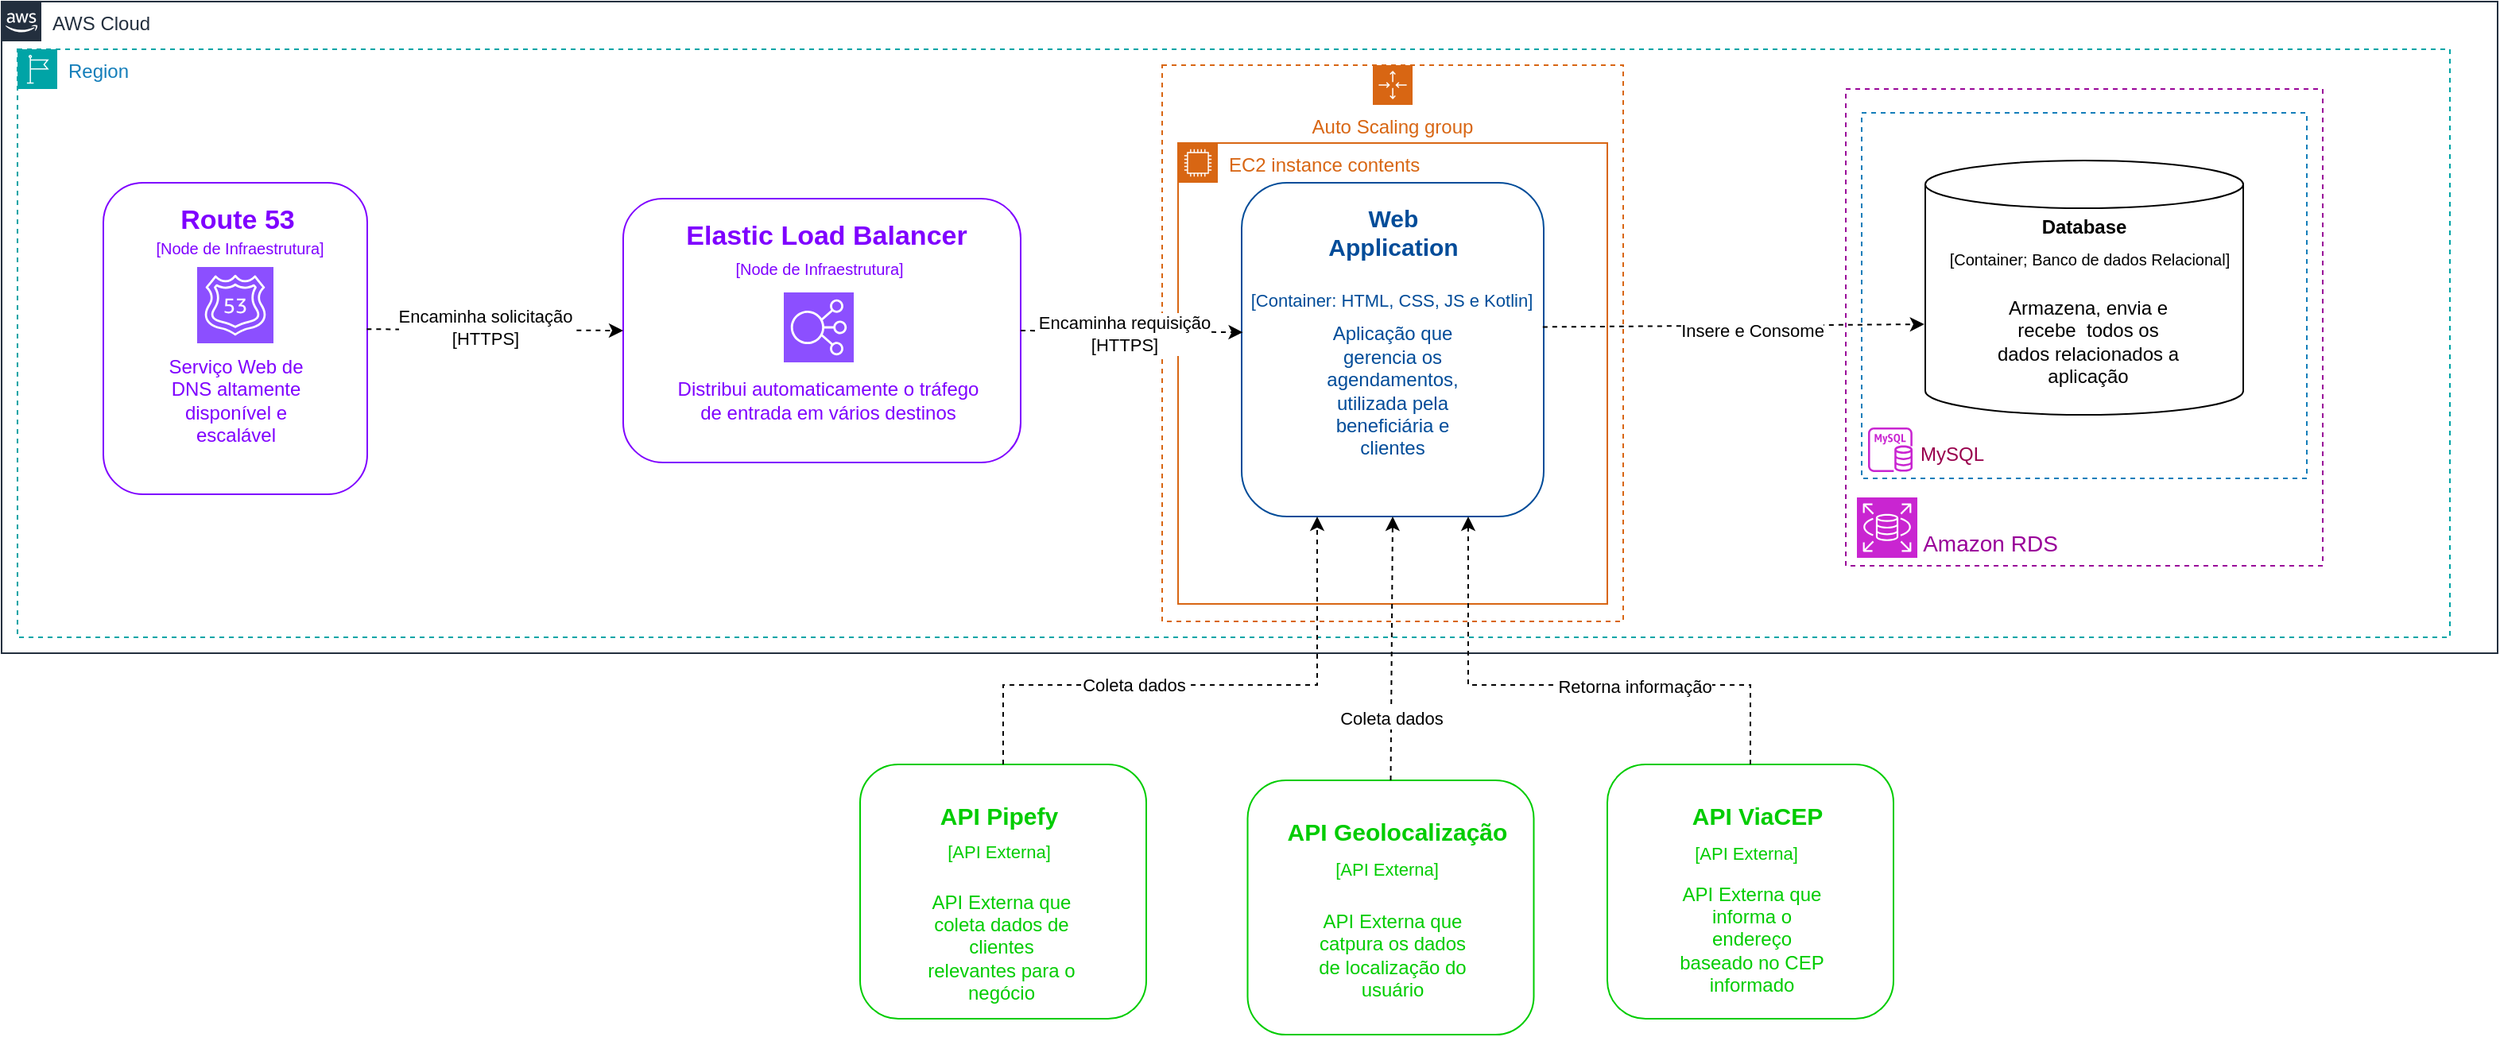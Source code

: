 <mxfile version="24.7.17">
  <diagram name="Página-1" id="N5SFHMYoh_kZs-lKCsNY">
    <mxGraphModel dx="1050" dy="629" grid="1" gridSize="10" guides="1" tooltips="1" connect="1" arrows="1" fold="1" page="1" pageScale="1" pageWidth="827" pageHeight="1169" math="0" shadow="0">
      <root>
        <mxCell id="0" />
        <mxCell id="1" parent="0" />
        <mxCell id="19qbWImqszUy8g7NEPFR-1" value="AWS Cloud" style="points=[[0,0],[0.25,0],[0.5,0],[0.75,0],[1,0],[1,0.25],[1,0.5],[1,0.75],[1,1],[0.75,1],[0.5,1],[0.25,1],[0,1],[0,0.75],[0,0.5],[0,0.25]];outlineConnect=0;gradientColor=none;html=1;whiteSpace=wrap;fontSize=12;fontStyle=0;container=1;pointerEvents=0;collapsible=0;recursiveResize=0;shape=mxgraph.aws4.group;grIcon=mxgraph.aws4.group_aws_cloud_alt;strokeColor=#232F3E;fillColor=none;verticalAlign=top;align=left;spacingLeft=30;fontColor=#232F3E;dashed=0;" parent="1" vertex="1">
          <mxGeometry x="50" y="120" width="1570" height="410" as="geometry" />
        </mxCell>
        <mxCell id="19qbWImqszUy8g7NEPFR-3" value="Region" style="points=[[0,0],[0.25,0],[0.5,0],[0.75,0],[1,0],[1,0.25],[1,0.5],[1,0.75],[1,1],[0.75,1],[0.5,1],[0.25,1],[0,1],[0,0.75],[0,0.5],[0,0.25]];outlineConnect=0;gradientColor=none;html=1;whiteSpace=wrap;fontSize=12;fontStyle=0;container=1;pointerEvents=0;collapsible=0;recursiveResize=0;shape=mxgraph.aws4.group;grIcon=mxgraph.aws4.group_region;strokeColor=#00A4A6;fillColor=none;verticalAlign=top;align=left;spacingLeft=30;fontColor=#147EBA;dashed=1;" parent="1" vertex="1">
          <mxGeometry x="60" y="150" width="1530" height="370" as="geometry" />
        </mxCell>
        <mxCell id="19qbWImqszUy8g7NEPFR-4" value="" style="rounded=1;whiteSpace=wrap;html=1;fillColor=none;strokeColor=#7F00FF;" parent="19qbWImqszUy8g7NEPFR-3" vertex="1">
          <mxGeometry x="54" y="84" width="166" height="196" as="geometry" />
        </mxCell>
        <mxCell id="19qbWImqszUy8g7NEPFR-5" value="&lt;b style=&quot;font-size: 17px;&quot;&gt;&lt;font color=&quot;#7f00ff&quot;&gt;Route 53&lt;/font&gt;&lt;/b&gt;" style="text;html=1;align=center;verticalAlign=middle;whiteSpace=wrap;rounded=0;strokeWidth=4;fontSize=17;" parent="19qbWImqszUy8g7NEPFR-3" vertex="1">
          <mxGeometry x="97" y="93" width="83" height="30" as="geometry" />
        </mxCell>
        <mxCell id="19qbWImqszUy8g7NEPFR-8" value="&lt;font color=&quot;#7f00ff&quot;&gt;Serviço Web de DNS altamente disponível e escalável&lt;/font&gt;" style="text;html=1;align=center;verticalAlign=middle;whiteSpace=wrap;rounded=0;" parent="19qbWImqszUy8g7NEPFR-3" vertex="1">
          <mxGeometry x="80.5" y="206" width="113" height="30" as="geometry" />
        </mxCell>
        <mxCell id="19qbWImqszUy8g7NEPFR-9" value="" style="sketch=0;points=[[0,0,0],[0.25,0,0],[0.5,0,0],[0.75,0,0],[1,0,0],[0,1,0],[0.25,1,0],[0.5,1,0],[0.75,1,0],[1,1,0],[0,0.25,0],[0,0.5,0],[0,0.75,0],[1,0.25,0],[1,0.5,0],[1,0.75,0]];outlineConnect=0;fontColor=#232F3E;fillColor=#8C4FFF;strokeColor=#ffffff;dashed=0;verticalLabelPosition=bottom;verticalAlign=top;align=center;html=1;fontSize=12;fontStyle=0;aspect=fixed;shape=mxgraph.aws4.resourceIcon;resIcon=mxgraph.aws4.route_53;" parent="19qbWImqszUy8g7NEPFR-3" vertex="1">
          <mxGeometry x="113" y="137" width="48" height="48" as="geometry" />
        </mxCell>
        <mxCell id="19qbWImqszUy8g7NEPFR-10" value="" style="rounded=1;whiteSpace=wrap;html=1;fillColor=none;strokeColor=#7F00FF;" parent="19qbWImqszUy8g7NEPFR-3" vertex="1">
          <mxGeometry x="381" y="94" width="250" height="166" as="geometry" />
        </mxCell>
        <mxCell id="19qbWImqszUy8g7NEPFR-11" value="&lt;b style=&quot;font-size: 17px;&quot;&gt;&lt;font color=&quot;#7f00ff&quot;&gt;Elastic Load Balancer&lt;/font&gt;&lt;/b&gt;" style="text;html=1;align=center;verticalAlign=middle;whiteSpace=wrap;rounded=0;strokeWidth=4;fontSize=17;" parent="19qbWImqszUy8g7NEPFR-3" vertex="1">
          <mxGeometry x="412" y="103" width="194" height="30" as="geometry" />
        </mxCell>
        <mxCell id="19qbWImqszUy8g7NEPFR-12" value="&lt;font color=&quot;#7f00ff&quot;&gt;Distribui automaticamente o tráfego de entrada em vários destinos&lt;/font&gt;" style="text;html=1;align=center;verticalAlign=middle;whiteSpace=wrap;rounded=0;" parent="19qbWImqszUy8g7NEPFR-3" vertex="1">
          <mxGeometry x="406.5" y="206" width="205.5" height="30" as="geometry" />
        </mxCell>
        <mxCell id="19qbWImqszUy8g7NEPFR-15" value="" style="sketch=0;points=[[0,0,0],[0.25,0,0],[0.5,0,0],[0.75,0,0],[1,0,0],[0,1,0],[0.25,1,0],[0.5,1,0],[0.75,1,0],[1,1,0],[0,0.25,0],[0,0.5,0],[0,0.75,0],[1,0.25,0],[1,0.5,0],[1,0.75,0]];outlineConnect=0;fontColor=#232F3E;fillColor=#8C4FFF;strokeColor=#ffffff;dashed=0;verticalLabelPosition=bottom;verticalAlign=top;align=center;html=1;fontSize=12;fontStyle=0;aspect=fixed;shape=mxgraph.aws4.resourceIcon;resIcon=mxgraph.aws4.elastic_load_balancing;" parent="19qbWImqszUy8g7NEPFR-3" vertex="1">
          <mxGeometry x="482" y="153" width="44" height="44" as="geometry" />
        </mxCell>
        <mxCell id="19qbWImqszUy8g7NEPFR-16" value="Auto Scaling group" style="points=[[0,0],[0.25,0],[0.5,0],[0.75,0],[1,0],[1,0.25],[1,0.5],[1,0.75],[1,1],[0.75,1],[0.5,1],[0.25,1],[0,1],[0,0.75],[0,0.5],[0,0.25]];outlineConnect=0;gradientColor=none;html=1;whiteSpace=wrap;fontSize=12;fontStyle=0;container=1;pointerEvents=0;collapsible=0;recursiveResize=0;shape=mxgraph.aws4.groupCenter;grIcon=mxgraph.aws4.group_auto_scaling_group;grStroke=1;strokeColor=#D86613;fillColor=none;verticalAlign=top;align=center;fontColor=#D86613;dashed=1;spacingTop=25;" parent="19qbWImqszUy8g7NEPFR-3" vertex="1">
          <mxGeometry x="720" y="10" width="290" height="350" as="geometry" />
        </mxCell>
        <mxCell id="19qbWImqszUy8g7NEPFR-17" value="" style="rounded=1;whiteSpace=wrap;html=1;fillColor=none;strokeColor=#004C99;" parent="19qbWImqszUy8g7NEPFR-16" vertex="1">
          <mxGeometry x="50" y="74" width="190" height="210" as="geometry" />
        </mxCell>
        <mxCell id="19qbWImqszUy8g7NEPFR-18" value="&lt;b&gt;&lt;font color=&quot;#004c99&quot; style=&quot;font-size: 15px;&quot;&gt;Web Application&lt;/font&gt;&lt;/b&gt;" style="text;html=1;align=center;verticalAlign=middle;whiteSpace=wrap;rounded=0;strokeColor=none;" parent="19qbWImqszUy8g7NEPFR-16" vertex="1">
          <mxGeometry x="97.5" y="83" width="95" height="43" as="geometry" />
        </mxCell>
        <mxCell id="19qbWImqszUy8g7NEPFR-22" value="&lt;font color=&quot;#004c99&quot;&gt;Aplicação que gerencia os agendamentos, utilizada pela beneficiária e clientes&lt;/font&gt;" style="text;html=1;align=center;verticalAlign=middle;whiteSpace=wrap;rounded=0;strokeColor=none;" parent="19qbWImqszUy8g7NEPFR-16" vertex="1">
          <mxGeometry x="115" y="190" width="60" height="30" as="geometry" />
        </mxCell>
        <mxCell id="-V8jRwL0E2ge0PpJ-j55-7" value="EC2 instance contents" style="points=[[0,0],[0.25,0],[0.5,0],[0.75,0],[1,0],[1,0.25],[1,0.5],[1,0.75],[1,1],[0.75,1],[0.5,1],[0.25,1],[0,1],[0,0.75],[0,0.5],[0,0.25]];outlineConnect=0;gradientColor=none;html=1;whiteSpace=wrap;fontSize=12;fontStyle=0;container=1;pointerEvents=0;collapsible=0;recursiveResize=0;shape=mxgraph.aws4.group;grIcon=mxgraph.aws4.group_ec2_instance_contents;strokeColor=#D86613;fillColor=none;verticalAlign=top;align=left;spacingLeft=30;fontColor=#D86613;dashed=0;" vertex="1" parent="19qbWImqszUy8g7NEPFR-16">
          <mxGeometry x="10" y="49" width="270" height="290" as="geometry" />
        </mxCell>
        <mxCell id="19qbWImqszUy8g7NEPFR-19" value="&lt;font color=&quot;#7f00ff&quot; style=&quot;font-size: 10px;&quot;&gt;[Node de Infraestrutura]&lt;/font&gt;" style="text;html=1;align=center;verticalAlign=middle;whiteSpace=wrap;rounded=0;" parent="19qbWImqszUy8g7NEPFR-3" vertex="1">
          <mxGeometry x="48.5" y="110" width="181.5" height="30" as="geometry" />
        </mxCell>
        <mxCell id="19qbWImqszUy8g7NEPFR-20" value="&lt;font color=&quot;#7f00ff&quot; style=&quot;font-size: 10px;&quot;&gt;[Node de Infraestrutura]&lt;/font&gt;" style="text;html=1;align=center;verticalAlign=middle;whiteSpace=wrap;rounded=0;" parent="19qbWImqszUy8g7NEPFR-3" vertex="1">
          <mxGeometry x="411.75" y="123" width="184.5" height="30" as="geometry" />
        </mxCell>
        <mxCell id="19qbWImqszUy8g7NEPFR-21" value="&lt;font color=&quot;#004c99&quot; style=&quot;font-size: 11px;&quot;&gt;[Container: HTML, CSS, JS e Kotlin]&lt;/font&gt;" style="text;html=1;align=center;verticalAlign=middle;whiteSpace=wrap;rounded=0;strokeColor=none;" parent="19qbWImqszUy8g7NEPFR-3" vertex="1">
          <mxGeometry x="771.75" y="143" width="184.5" height="30" as="geometry" />
        </mxCell>
        <mxCell id="19qbWImqszUy8g7NEPFR-24" value="" style="fillColor=none;strokeColor=#990099;dashed=1;verticalAlign=top;fontStyle=0;fontColor=#147EBA;whiteSpace=wrap;html=1;" parent="19qbWImqszUy8g7NEPFR-3" vertex="1">
          <mxGeometry x="1150" y="25" width="300" height="300" as="geometry" />
        </mxCell>
        <mxCell id="19qbWImqszUy8g7NEPFR-25" value="" style="sketch=0;points=[[0,0,0],[0.25,0,0],[0.5,0,0],[0.75,0,0],[1,0,0],[0,1,0],[0.25,1,0],[0.5,1,0],[0.75,1,0],[1,1,0],[0,0.25,0],[0,0.5,0],[0,0.75,0],[1,0.25,0],[1,0.5,0],[1,0.75,0]];outlineConnect=0;fontColor=#232F3E;fillColor=#C925D1;strokeColor=#ffffff;dashed=0;verticalLabelPosition=bottom;verticalAlign=top;align=center;html=1;fontSize=12;fontStyle=0;aspect=fixed;shape=mxgraph.aws4.resourceIcon;resIcon=mxgraph.aws4.rds;" parent="19qbWImqszUy8g7NEPFR-3" vertex="1">
          <mxGeometry x="1157" y="282" width="38" height="38" as="geometry" />
        </mxCell>
        <mxCell id="19qbWImqszUy8g7NEPFR-26" value="&lt;font color=&quot;#990099&quot; style=&quot;font-size: 14px;&quot;&gt;Amazon RDS&lt;/font&gt;" style="text;html=1;align=center;verticalAlign=middle;whiteSpace=wrap;rounded=0;" parent="19qbWImqszUy8g7NEPFR-3" vertex="1">
          <mxGeometry x="1196" y="296" width="90" height="30" as="geometry" />
        </mxCell>
        <mxCell id="19qbWImqszUy8g7NEPFR-29" value="" style="fillColor=none;strokeColor=#147EBA;dashed=1;verticalAlign=top;fontStyle=0;fontColor=#147EBA;whiteSpace=wrap;html=1;" parent="19qbWImqszUy8g7NEPFR-3" vertex="1">
          <mxGeometry x="1160" y="40" width="280" height="230" as="geometry" />
        </mxCell>
        <mxCell id="19qbWImqszUy8g7NEPFR-30" value="" style="sketch=0;outlineConnect=0;fontColor=#232F3E;gradientColor=none;fillColor=#C925D1;strokeColor=none;dashed=0;verticalLabelPosition=bottom;verticalAlign=top;align=center;html=1;fontSize=12;fontStyle=0;aspect=fixed;pointerEvents=1;shape=mxgraph.aws4.rds_mysql_instance;" parent="19qbWImqszUy8g7NEPFR-3" vertex="1">
          <mxGeometry x="1164" y="238" width="28" height="28" as="geometry" />
        </mxCell>
        <mxCell id="19qbWImqszUy8g7NEPFR-31" value="&lt;font color=&quot;#99004d&quot;&gt;MySQL&lt;/font&gt;" style="text;html=1;align=center;verticalAlign=middle;whiteSpace=wrap;rounded=0;" parent="19qbWImqszUy8g7NEPFR-3" vertex="1">
          <mxGeometry x="1187" y="240" width="60" height="30" as="geometry" />
        </mxCell>
        <mxCell id="19qbWImqszUy8g7NEPFR-32" value="" style="shape=cylinder3;whiteSpace=wrap;html=1;boundedLbl=1;backgroundOutline=1;size=15;fillColor=none;" parent="19qbWImqszUy8g7NEPFR-3" vertex="1">
          <mxGeometry x="1200" y="70" width="200" height="160" as="geometry" />
        </mxCell>
        <mxCell id="19qbWImqszUy8g7NEPFR-33" value="&lt;b&gt;Database&lt;/b&gt;" style="text;html=1;align=center;verticalAlign=middle;whiteSpace=wrap;rounded=0;" parent="19qbWImqszUy8g7NEPFR-3" vertex="1">
          <mxGeometry x="1270" y="97" width="60" height="30" as="geometry" />
        </mxCell>
        <mxCell id="19qbWImqszUy8g7NEPFR-34" value="Armazena, envia e recebe&amp;nbsp; todos os dados relacionados a aplicação" style="text;html=1;align=center;verticalAlign=middle;whiteSpace=wrap;rounded=0;" parent="19qbWImqszUy8g7NEPFR-3" vertex="1">
          <mxGeometry x="1240" y="169" width="125" height="30" as="geometry" />
        </mxCell>
        <mxCell id="19qbWImqszUy8g7NEPFR-35" value="&lt;font style=&quot;font-size: 10px;&quot;&gt;[Container; Banco de dados Relacional]&lt;/font&gt;" style="text;html=1;align=center;verticalAlign=middle;whiteSpace=wrap;rounded=0;" parent="19qbWImqszUy8g7NEPFR-3" vertex="1">
          <mxGeometry x="1210.75" y="117" width="184.5" height="30" as="geometry" />
        </mxCell>
        <mxCell id="19qbWImqszUy8g7NEPFR-37" value="" style="html=1;labelBackgroundColor=#ffffff;startArrow=none;startFill=0;startSize=6;endArrow=classic;endFill=1;endSize=6;jettySize=auto;orthogonalLoop=1;strokeWidth=1;dashed=1;fontSize=14;rounded=0;exitX=0.998;exitY=0.47;exitDx=0;exitDy=0;exitPerimeter=0;entryX=0;entryY=0.5;entryDx=0;entryDy=0;" parent="19qbWImqszUy8g7NEPFR-3" source="19qbWImqszUy8g7NEPFR-4" target="19qbWImqszUy8g7NEPFR-10" edge="1">
          <mxGeometry width="60" height="60" relative="1" as="geometry">
            <mxPoint x="260" y="223" as="sourcePoint" />
            <mxPoint x="320" y="163" as="targetPoint" />
          </mxGeometry>
        </mxCell>
        <mxCell id="19qbWImqszUy8g7NEPFR-38" value="&lt;div style=&quot;&quot;&gt;Encaminha solicitação&lt;/div&gt;&lt;div style=&quot;&quot;&gt;[HTTPS]&lt;/div&gt;" style="edgeLabel;html=1;align=center;verticalAlign=middle;resizable=0;points=[];" parent="19qbWImqszUy8g7NEPFR-37" vertex="1" connectable="0">
          <mxGeometry x="-0.074" y="2" relative="1" as="geometry">
            <mxPoint as="offset" />
          </mxGeometry>
        </mxCell>
        <mxCell id="19qbWImqszUy8g7NEPFR-39" value="" style="html=1;labelBackgroundColor=#ffffff;startArrow=none;startFill=0;startSize=6;endArrow=classic;endFill=1;endSize=6;jettySize=auto;orthogonalLoop=1;strokeWidth=1;dashed=1;fontSize=14;rounded=0;entryX=0.004;entryY=0.448;entryDx=0;entryDy=0;entryPerimeter=0;exitX=1;exitY=0.5;exitDx=0;exitDy=0;" parent="19qbWImqszUy8g7NEPFR-3" source="19qbWImqszUy8g7NEPFR-10" target="19qbWImqszUy8g7NEPFR-17" edge="1">
          <mxGeometry width="60" height="60" relative="1" as="geometry">
            <mxPoint x="640" y="180" as="sourcePoint" />
            <mxPoint x="730" y="155" as="targetPoint" />
          </mxGeometry>
        </mxCell>
        <mxCell id="19qbWImqszUy8g7NEPFR-40" value="Encaminha requisição&lt;div&gt;[HTTPS]&lt;/div&gt;" style="edgeLabel;html=1;align=center;verticalAlign=middle;resizable=0;points=[];" parent="19qbWImqszUy8g7NEPFR-39" vertex="1" connectable="0">
          <mxGeometry x="-0.17" y="-1" relative="1" as="geometry">
            <mxPoint x="7" as="offset" />
          </mxGeometry>
        </mxCell>
        <mxCell id="19qbWImqszUy8g7NEPFR-41" value="" style="html=1;labelBackgroundColor=#ffffff;startArrow=none;startFill=0;startSize=6;endArrow=classic;endFill=1;endSize=6;jettySize=auto;orthogonalLoop=1;strokeWidth=1;dashed=1;fontSize=14;rounded=0;exitX=0.997;exitY=0.432;exitDx=0;exitDy=0;exitPerimeter=0;entryX=-0.003;entryY=0.644;entryDx=0;entryDy=0;entryPerimeter=0;" parent="19qbWImqszUy8g7NEPFR-3" source="19qbWImqszUy8g7NEPFR-17" target="19qbWImqszUy8g7NEPFR-32" edge="1">
          <mxGeometry width="60" height="60" relative="1" as="geometry">
            <mxPoint x="1040" y="200" as="sourcePoint" />
            <mxPoint x="1100" y="140" as="targetPoint" />
          </mxGeometry>
        </mxCell>
        <mxCell id="19qbWImqszUy8g7NEPFR-42" value="Insere e Consome" style="edgeLabel;html=1;align=center;verticalAlign=middle;resizable=0;points=[];" parent="19qbWImqszUy8g7NEPFR-41" vertex="1" connectable="0">
          <mxGeometry x="0.091" y="-3" relative="1" as="geometry">
            <mxPoint as="offset" />
          </mxGeometry>
        </mxCell>
        <mxCell id="19qbWImqszUy8g7NEPFR-45" value="" style="rounded=1;whiteSpace=wrap;html=1;fillColor=none;strokeColor=#00CC00;" parent="1" vertex="1">
          <mxGeometry x="590" y="600" width="180" height="160" as="geometry" />
        </mxCell>
        <mxCell id="19qbWImqszUy8g7NEPFR-46" value="&lt;b&gt;&lt;font color=&quot;#00cc00&quot; style=&quot;font-size: 15px;&quot;&gt;API Pipefy&lt;/font&gt;&lt;/b&gt;" style="text;html=1;align=center;verticalAlign=middle;whiteSpace=wrap;rounded=0;strokeColor=none;" parent="1" vertex="1">
          <mxGeometry x="630" y="610" width="95" height="43" as="geometry" />
        </mxCell>
        <mxCell id="19qbWImqszUy8g7NEPFR-47" value="&lt;font color=&quot;#00cc00&quot; style=&quot;font-size: 11px;&quot;&gt;[API Externa]&lt;/font&gt;" style="text;html=1;align=center;verticalAlign=middle;whiteSpace=wrap;rounded=0;strokeColor=none;" parent="1" vertex="1">
          <mxGeometry x="585.25" y="640" width="184.5" height="30" as="geometry" />
        </mxCell>
        <mxCell id="19qbWImqszUy8g7NEPFR-48" value="&lt;font color=&quot;#00cc00&quot;&gt;API Externa que coleta dados de clientes relevantes para o negócio&lt;/font&gt;" style="text;html=1;align=center;verticalAlign=middle;whiteSpace=wrap;rounded=0;strokeColor=none;" parent="1" vertex="1">
          <mxGeometry x="629" y="700" width="100" height="30" as="geometry" />
        </mxCell>
        <mxCell id="19qbWImqszUy8g7NEPFR-49" value="" style="html=1;labelBackgroundColor=#ffffff;startArrow=none;startFill=0;startSize=6;endArrow=classic;endFill=1;endSize=6;jettySize=auto;orthogonalLoop=1;strokeWidth=1;dashed=1;fontSize=14;rounded=0;exitX=0.5;exitY=0;exitDx=0;exitDy=0;entryX=0.25;entryY=1;entryDx=0;entryDy=0;edgeStyle=orthogonalEdgeStyle;" parent="1" source="19qbWImqszUy8g7NEPFR-45" target="19qbWImqszUy8g7NEPFR-17" edge="1">
          <mxGeometry width="60" height="60" relative="1" as="geometry">
            <mxPoint x="790" y="630" as="sourcePoint" />
            <mxPoint x="850" y="570" as="targetPoint" />
            <Array as="points">
              <mxPoint x="680" y="550" />
              <mxPoint x="878" y="550" />
            </Array>
          </mxGeometry>
        </mxCell>
        <mxCell id="19qbWImqszUy8g7NEPFR-50" value="Coleta dados" style="edgeLabel;html=1;align=center;verticalAlign=middle;resizable=0;points=[];" parent="19qbWImqszUy8g7NEPFR-49" vertex="1" connectable="0">
          <mxGeometry x="-0.287" y="2" relative="1" as="geometry">
            <mxPoint x="6" y="2" as="offset" />
          </mxGeometry>
        </mxCell>
        <mxCell id="19qbWImqszUy8g7NEPFR-51" value="" style="rounded=1;whiteSpace=wrap;html=1;fillColor=none;strokeColor=#00CC00;" parent="1" vertex="1">
          <mxGeometry x="1060" y="600" width="180" height="160" as="geometry" />
        </mxCell>
        <mxCell id="19qbWImqszUy8g7NEPFR-52" value="&lt;b&gt;&lt;font color=&quot;#00cc00&quot; style=&quot;font-size: 15px;&quot;&gt;API ViaCEP&lt;/font&gt;&lt;/b&gt;" style="text;html=1;align=center;verticalAlign=middle;whiteSpace=wrap;rounded=0;strokeColor=none;" parent="1" vertex="1">
          <mxGeometry x="1107" y="610" width="95" height="43" as="geometry" />
        </mxCell>
        <mxCell id="19qbWImqszUy8g7NEPFR-53" value="&lt;font color=&quot;#00cc00&quot; style=&quot;font-size: 11px;&quot;&gt;[API Externa]&lt;/font&gt;" style="text;html=1;align=center;verticalAlign=middle;whiteSpace=wrap;rounded=0;strokeColor=none;" parent="1" vertex="1">
          <mxGeometry x="1055.25" y="641" width="184.5" height="30" as="geometry" />
        </mxCell>
        <mxCell id="19qbWImqszUy8g7NEPFR-54" value="&lt;font color=&quot;#00cc00&quot;&gt;API Externa que informa o endereço baseado no CEP informado&lt;/font&gt;" style="text;html=1;align=center;verticalAlign=middle;whiteSpace=wrap;rounded=0;strokeColor=none;" parent="1" vertex="1">
          <mxGeometry x="1101" y="695" width="100" height="30" as="geometry" />
        </mxCell>
        <mxCell id="19qbWImqszUy8g7NEPFR-55" value="" style="html=1;labelBackgroundColor=#ffffff;startArrow=none;startFill=0;startSize=6;endArrow=classic;endFill=1;endSize=6;jettySize=auto;orthogonalLoop=1;strokeWidth=1;dashed=1;fontSize=14;rounded=0;exitX=0.5;exitY=0;exitDx=0;exitDy=0;entryX=0.75;entryY=1;entryDx=0;entryDy=0;edgeStyle=orthogonalEdgeStyle;" parent="1" source="19qbWImqszUy8g7NEPFR-51" target="19qbWImqszUy8g7NEPFR-17" edge="1">
          <mxGeometry width="60" height="60" relative="1" as="geometry">
            <mxPoint x="880" y="590" as="sourcePoint" />
            <mxPoint x="940" y="530" as="targetPoint" />
            <Array as="points">
              <mxPoint x="1150" y="550" />
              <mxPoint x="973" y="550" />
            </Array>
          </mxGeometry>
        </mxCell>
        <mxCell id="19qbWImqszUy8g7NEPFR-56" value="Retorna informação" style="edgeLabel;html=1;align=center;verticalAlign=middle;resizable=0;points=[];" parent="19qbWImqszUy8g7NEPFR-55" vertex="1" connectable="0">
          <mxGeometry x="-0.395" y="1" relative="1" as="geometry">
            <mxPoint x="-22" as="offset" />
          </mxGeometry>
        </mxCell>
        <mxCell id="-V8jRwL0E2ge0PpJ-j55-1" value="" style="rounded=1;whiteSpace=wrap;html=1;fillColor=none;strokeColor=#00CC00;" vertex="1" parent="1">
          <mxGeometry x="833.75" y="610" width="180" height="160" as="geometry" />
        </mxCell>
        <mxCell id="-V8jRwL0E2ge0PpJ-j55-2" value="&lt;b&gt;&lt;font color=&quot;#00cc00&quot; style=&quot;font-size: 15px;&quot;&gt;API Geolocalização&lt;/font&gt;&lt;/b&gt;" style="text;html=1;align=center;verticalAlign=middle;whiteSpace=wrap;rounded=0;strokeColor=none;" vertex="1" parent="1">
          <mxGeometry x="856" y="620" width="143.75" height="43" as="geometry" />
        </mxCell>
        <mxCell id="-V8jRwL0E2ge0PpJ-j55-3" value="&lt;font color=&quot;#00cc00&quot; style=&quot;font-size: 11px;&quot;&gt;[API Externa]&lt;/font&gt;" style="text;html=1;align=center;verticalAlign=middle;whiteSpace=wrap;rounded=0;strokeColor=none;" vertex="1" parent="1">
          <mxGeometry x="829" y="651" width="184.5" height="30" as="geometry" />
        </mxCell>
        <mxCell id="-V8jRwL0E2ge0PpJ-j55-4" value="&lt;font color=&quot;#00cc00&quot;&gt;API Externa que catpura os dados de localização do usuário&lt;/font&gt;" style="text;html=1;align=center;verticalAlign=middle;whiteSpace=wrap;rounded=0;strokeColor=none;" vertex="1" parent="1">
          <mxGeometry x="874.75" y="705" width="100" height="30" as="geometry" />
        </mxCell>
        <mxCell id="-V8jRwL0E2ge0PpJ-j55-5" value="" style="html=1;labelBackgroundColor=#ffffff;startArrow=none;startFill=0;startSize=6;endArrow=classic;endFill=1;endSize=6;jettySize=auto;orthogonalLoop=1;strokeWidth=1;dashed=1;fontSize=14;rounded=0;exitX=0.5;exitY=0;exitDx=0;exitDy=0;entryX=0.5;entryY=1;entryDx=0;entryDy=0;" edge="1" parent="1" source="-V8jRwL0E2ge0PpJ-j55-1" target="19qbWImqszUy8g7NEPFR-17">
          <mxGeometry width="60" height="60" relative="1" as="geometry">
            <mxPoint x="1010" y="630" as="sourcePoint" />
            <mxPoint x="1070" y="570" as="targetPoint" />
          </mxGeometry>
        </mxCell>
        <mxCell id="-V8jRwL0E2ge0PpJ-j55-6" value="Coleta dados" style="edgeLabel;html=1;align=center;verticalAlign=middle;resizable=0;points=[];" vertex="1" connectable="0" parent="-V8jRwL0E2ge0PpJ-j55-5">
          <mxGeometry x="-0.561" y="-1" relative="1" as="geometry">
            <mxPoint x="-1" y="-3" as="offset" />
          </mxGeometry>
        </mxCell>
      </root>
    </mxGraphModel>
  </diagram>
</mxfile>
